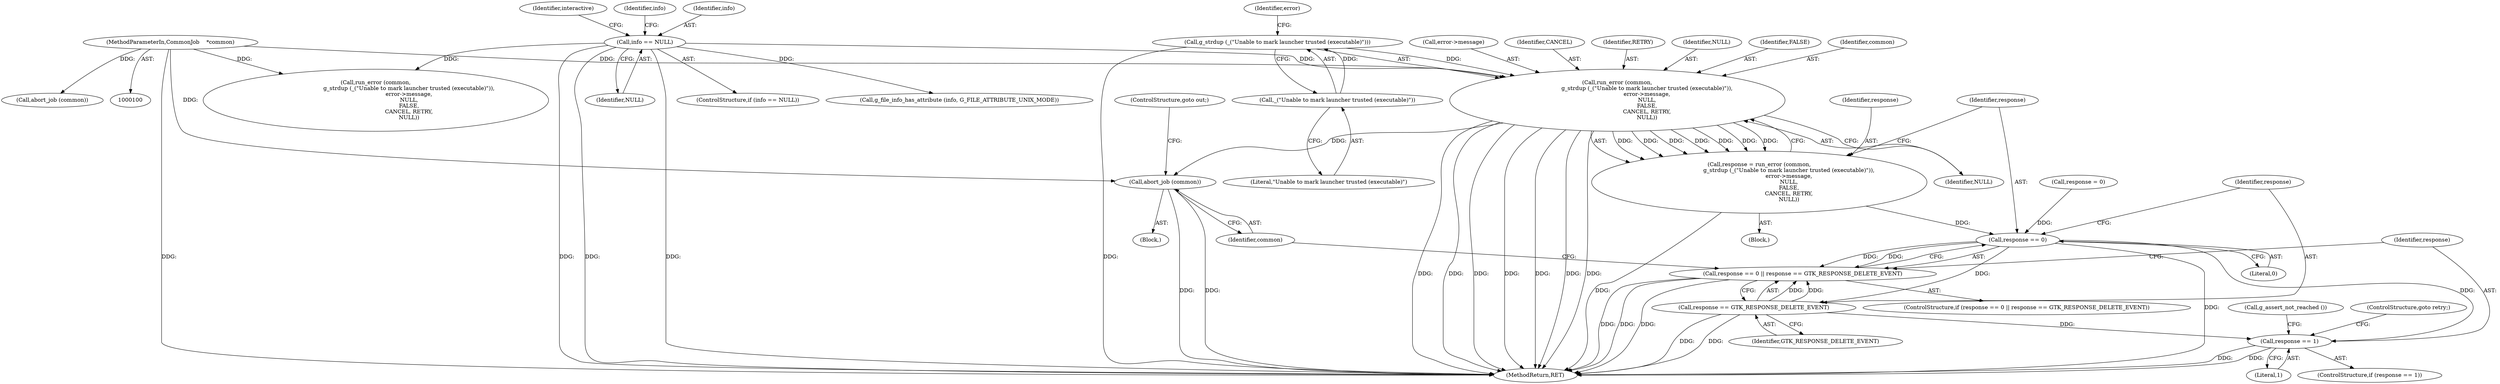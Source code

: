 digraph "0_nautilus_1630f53481f445ada0a455e9979236d31a8d3bb0_1@pointer" {
"1000125" [label="(Call,run_error (common,\n                                  g_strdup (_(\"Unable to mark launcher trusted (executable)\")),\n                                  error->message,\n                                  NULL,\n                                  FALSE,\n                                  CANCEL, RETRY,\n                                  NULL))"];
"1000101" [label="(MethodParameterIn,CommonJob    *common)"];
"1000127" [label="(Call,g_strdup (_(\"Unable to mark launcher trusted (executable)\")))"];
"1000128" [label="(Call,_(\"Unable to mark launcher trusted (executable)\"))"];
"1000116" [label="(Call,info == NULL)"];
"1000123" [label="(Call,response = run_error (common,\n                                  g_strdup (_(\"Unable to mark launcher trusted (executable)\")),\n                                  error->message,\n                                  NULL,\n                                  FALSE,\n                                  CANCEL, RETRY,\n                                  NULL))"];
"1000145" [label="(Call,response == 0)"];
"1000144" [label="(Call,response == 0 || response == GTK_RESPONSE_DELETE_EVENT)"];
"1000148" [label="(Call,response == GTK_RESPONSE_DELETE_EVENT)"];
"1000156" [label="(Call,response == 1)"];
"1000152" [label="(Call,abort_job (common))"];
"1000133" [label="(Identifier,NULL)"];
"1000116" [label="(Call,info == NULL)"];
"1000143" [label="(ControlStructure,if (response == 0 || response == GTK_RESPONSE_DELETE_EVENT))"];
"1000124" [label="(Identifier,response)"];
"1000156" [label="(Call,response == 1)"];
"1000137" [label="(Identifier,NULL)"];
"1000128" [label="(Call,_(\"Unable to mark launcher trusted (executable)\"))"];
"1000150" [label="(Identifier,GTK_RESPONSE_DELETE_EVENT)"];
"1000134" [label="(Identifier,FALSE)"];
"1000118" [label="(Identifier,NULL)"];
"1000123" [label="(Call,response = run_error (common,\n                                  g_strdup (_(\"Unable to mark launcher trusted (executable)\")),\n                                  error->message,\n                                  NULL,\n                                  FALSE,\n                                  CANCEL, RETRY,\n                                  NULL))"];
"1000125" [label="(Call,run_error (common,\n                                  g_strdup (_(\"Unable to mark launcher trusted (executable)\")),\n                                  error->message,\n                                  NULL,\n                                  FALSE,\n                                  CANCEL, RETRY,\n                                  NULL))"];
"1000152" [label="(Call,abort_job (common))"];
"1000115" [label="(ControlStructure,if (info == NULL))"];
"1000166" [label="(Call,g_file_info_has_attribute (info, G_FILE_ATTRIBUTE_UNIX_MODE))"];
"1000155" [label="(ControlStructure,if (response == 1))"];
"1000164" [label="(ControlStructure,goto out;)"];
"1000140" [label="(Call,response = 0)"];
"1000251" [label="(MethodReturn,RET)"];
"1000129" [label="(Literal,\"Unable to mark launcher trusted (executable)\")"];
"1000145" [label="(Call,response == 0)"];
"1000157" [label="(Identifier,response)"];
"1000127" [label="(Call,g_strdup (_(\"Unable to mark launcher trusted (executable)\")))"];
"1000126" [label="(Identifier,common)"];
"1000130" [label="(Call,error->message)"];
"1000144" [label="(Call,response == 0 || response == GTK_RESPONSE_DELETE_EVENT)"];
"1000117" [label="(Identifier,info)"];
"1000135" [label="(Identifier,CANCEL)"];
"1000146" [label="(Identifier,response)"];
"1000121" [label="(Identifier,interactive)"];
"1000235" [label="(Call,abort_job (common))"];
"1000101" [label="(MethodParameterIn,CommonJob    *common)"];
"1000158" [label="(Literal,1)"];
"1000148" [label="(Call,response == GTK_RESPONSE_DELETE_EVENT)"];
"1000149" [label="(Identifier,response)"];
"1000153" [label="(Identifier,common)"];
"1000163" [label="(Call,g_assert_not_reached ())"];
"1000122" [label="(Block,)"];
"1000208" [label="(Call,run_error (common,\n                                      g_strdup (_(\"Unable to mark launcher trusted (executable)\")),\n                                      error->message,\n                                      NULL,\n                                      FALSE,\n                                      CANCEL, RETRY,\n                                      NULL))"];
"1000147" [label="(Literal,0)"];
"1000160" [label="(ControlStructure,goto retry;)"];
"1000131" [label="(Identifier,error)"];
"1000167" [label="(Identifier,info)"];
"1000151" [label="(Block,)"];
"1000136" [label="(Identifier,RETRY)"];
"1000125" -> "1000123"  [label="AST: "];
"1000125" -> "1000137"  [label="CFG: "];
"1000126" -> "1000125"  [label="AST: "];
"1000127" -> "1000125"  [label="AST: "];
"1000130" -> "1000125"  [label="AST: "];
"1000133" -> "1000125"  [label="AST: "];
"1000134" -> "1000125"  [label="AST: "];
"1000135" -> "1000125"  [label="AST: "];
"1000136" -> "1000125"  [label="AST: "];
"1000137" -> "1000125"  [label="AST: "];
"1000123" -> "1000125"  [label="CFG: "];
"1000125" -> "1000251"  [label="DDG: "];
"1000125" -> "1000251"  [label="DDG: "];
"1000125" -> "1000251"  [label="DDG: "];
"1000125" -> "1000251"  [label="DDG: "];
"1000125" -> "1000251"  [label="DDG: "];
"1000125" -> "1000251"  [label="DDG: "];
"1000125" -> "1000251"  [label="DDG: "];
"1000125" -> "1000123"  [label="DDG: "];
"1000125" -> "1000123"  [label="DDG: "];
"1000125" -> "1000123"  [label="DDG: "];
"1000125" -> "1000123"  [label="DDG: "];
"1000125" -> "1000123"  [label="DDG: "];
"1000125" -> "1000123"  [label="DDG: "];
"1000125" -> "1000123"  [label="DDG: "];
"1000101" -> "1000125"  [label="DDG: "];
"1000127" -> "1000125"  [label="DDG: "];
"1000116" -> "1000125"  [label="DDG: "];
"1000125" -> "1000152"  [label="DDG: "];
"1000101" -> "1000100"  [label="AST: "];
"1000101" -> "1000251"  [label="DDG: "];
"1000101" -> "1000152"  [label="DDG: "];
"1000101" -> "1000208"  [label="DDG: "];
"1000101" -> "1000235"  [label="DDG: "];
"1000127" -> "1000128"  [label="CFG: "];
"1000128" -> "1000127"  [label="AST: "];
"1000131" -> "1000127"  [label="CFG: "];
"1000127" -> "1000251"  [label="DDG: "];
"1000128" -> "1000127"  [label="DDG: "];
"1000128" -> "1000129"  [label="CFG: "];
"1000129" -> "1000128"  [label="AST: "];
"1000116" -> "1000115"  [label="AST: "];
"1000116" -> "1000118"  [label="CFG: "];
"1000117" -> "1000116"  [label="AST: "];
"1000118" -> "1000116"  [label="AST: "];
"1000121" -> "1000116"  [label="CFG: "];
"1000167" -> "1000116"  [label="CFG: "];
"1000116" -> "1000251"  [label="DDG: "];
"1000116" -> "1000251"  [label="DDG: "];
"1000116" -> "1000251"  [label="DDG: "];
"1000116" -> "1000166"  [label="DDG: "];
"1000116" -> "1000208"  [label="DDG: "];
"1000123" -> "1000122"  [label="AST: "];
"1000124" -> "1000123"  [label="AST: "];
"1000146" -> "1000123"  [label="CFG: "];
"1000123" -> "1000251"  [label="DDG: "];
"1000123" -> "1000145"  [label="DDG: "];
"1000145" -> "1000144"  [label="AST: "];
"1000145" -> "1000147"  [label="CFG: "];
"1000146" -> "1000145"  [label="AST: "];
"1000147" -> "1000145"  [label="AST: "];
"1000149" -> "1000145"  [label="CFG: "];
"1000144" -> "1000145"  [label="CFG: "];
"1000145" -> "1000251"  [label="DDG: "];
"1000145" -> "1000144"  [label="DDG: "];
"1000145" -> "1000144"  [label="DDG: "];
"1000140" -> "1000145"  [label="DDG: "];
"1000145" -> "1000148"  [label="DDG: "];
"1000145" -> "1000156"  [label="DDG: "];
"1000144" -> "1000143"  [label="AST: "];
"1000144" -> "1000148"  [label="CFG: "];
"1000148" -> "1000144"  [label="AST: "];
"1000153" -> "1000144"  [label="CFG: "];
"1000157" -> "1000144"  [label="CFG: "];
"1000144" -> "1000251"  [label="DDG: "];
"1000144" -> "1000251"  [label="DDG: "];
"1000144" -> "1000251"  [label="DDG: "];
"1000148" -> "1000144"  [label="DDG: "];
"1000148" -> "1000144"  [label="DDG: "];
"1000148" -> "1000150"  [label="CFG: "];
"1000149" -> "1000148"  [label="AST: "];
"1000150" -> "1000148"  [label="AST: "];
"1000148" -> "1000251"  [label="DDG: "];
"1000148" -> "1000251"  [label="DDG: "];
"1000148" -> "1000156"  [label="DDG: "];
"1000156" -> "1000155"  [label="AST: "];
"1000156" -> "1000158"  [label="CFG: "];
"1000157" -> "1000156"  [label="AST: "];
"1000158" -> "1000156"  [label="AST: "];
"1000160" -> "1000156"  [label="CFG: "];
"1000163" -> "1000156"  [label="CFG: "];
"1000156" -> "1000251"  [label="DDG: "];
"1000156" -> "1000251"  [label="DDG: "];
"1000152" -> "1000151"  [label="AST: "];
"1000152" -> "1000153"  [label="CFG: "];
"1000153" -> "1000152"  [label="AST: "];
"1000164" -> "1000152"  [label="CFG: "];
"1000152" -> "1000251"  [label="DDG: "];
"1000152" -> "1000251"  [label="DDG: "];
}
